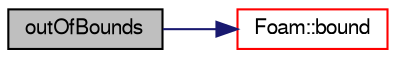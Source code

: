 digraph "outOfBounds"
{
  bgcolor="transparent";
  edge [fontname="FreeSans",fontsize="10",labelfontname="FreeSans",labelfontsize="10"];
  node [fontname="FreeSans",fontsize="10",shape=record];
  rankdir="LR";
  Node991 [label="outOfBounds",height=0.2,width=0.4,color="black", fillcolor="grey75", style="filled", fontcolor="black"];
  Node991 -> Node992 [color="midnightblue",fontsize="10",style="solid",fontname="FreeSans"];
  Node992 [label="Foam::bound",height=0.2,width=0.4,color="red",URL="$a21124.html#a334b2a2d0ce7997d360f7a018174a077",tooltip="Bound the given scalar field if it has gone unbounded. "];
}

